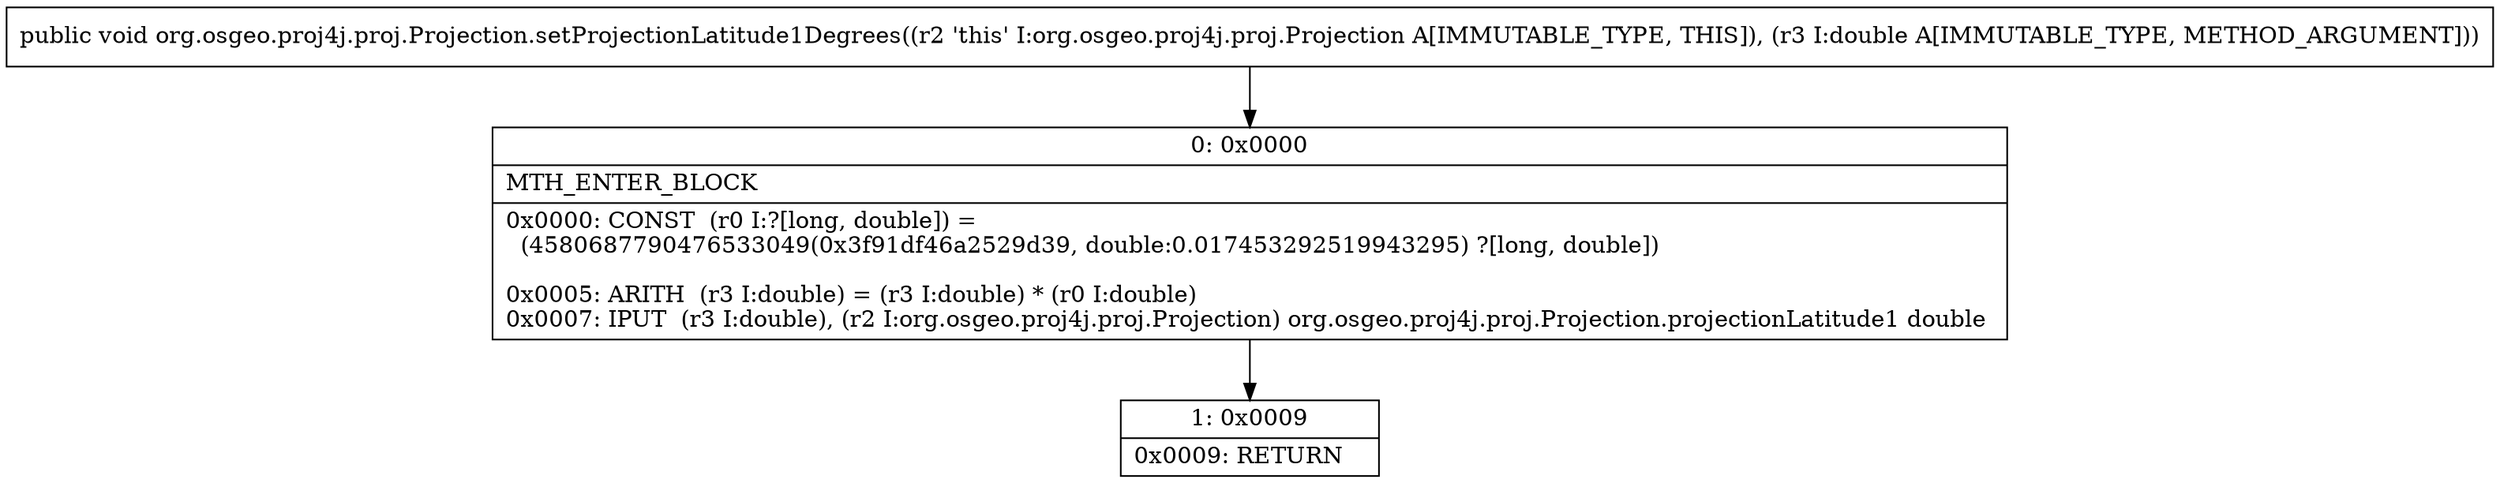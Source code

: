 digraph "CFG fororg.osgeo.proj4j.proj.Projection.setProjectionLatitude1Degrees(D)V" {
Node_0 [shape=record,label="{0\:\ 0x0000|MTH_ENTER_BLOCK\l|0x0000: CONST  (r0 I:?[long, double]) = \l  (4580687790476533049(0x3f91df46a2529d39, double:0.017453292519943295) ?[long, double])\l \l0x0005: ARITH  (r3 I:double) = (r3 I:double) * (r0 I:double) \l0x0007: IPUT  (r3 I:double), (r2 I:org.osgeo.proj4j.proj.Projection) org.osgeo.proj4j.proj.Projection.projectionLatitude1 double \l}"];
Node_1 [shape=record,label="{1\:\ 0x0009|0x0009: RETURN   \l}"];
MethodNode[shape=record,label="{public void org.osgeo.proj4j.proj.Projection.setProjectionLatitude1Degrees((r2 'this' I:org.osgeo.proj4j.proj.Projection A[IMMUTABLE_TYPE, THIS]), (r3 I:double A[IMMUTABLE_TYPE, METHOD_ARGUMENT])) }"];
MethodNode -> Node_0;
Node_0 -> Node_1;
}

